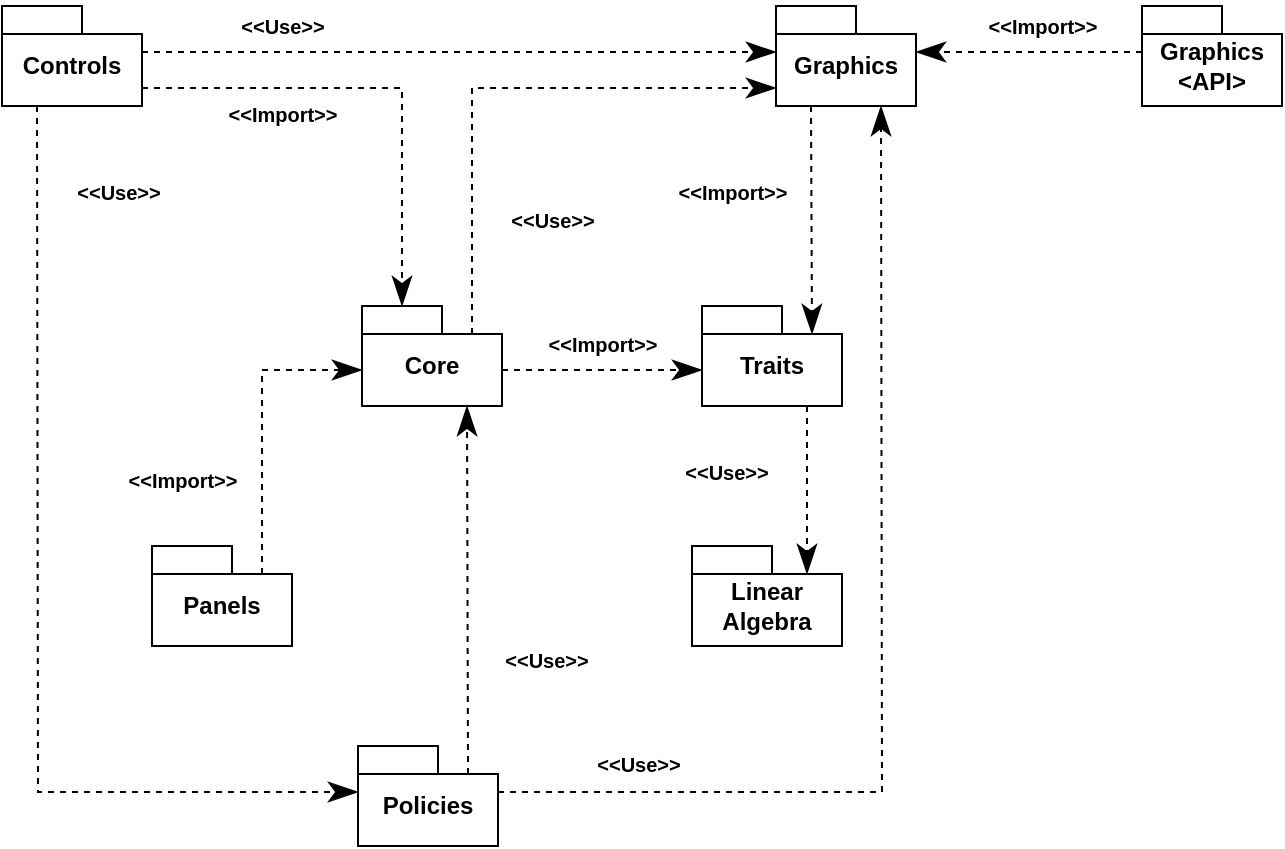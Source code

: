 <mxfile version="24.7.17">
  <diagram name="Page-1" id="6OrdaO6J7MUgNpT9gdIq">
    <mxGraphModel dx="864" dy="506" grid="1" gridSize="10" guides="1" tooltips="1" connect="1" arrows="1" fold="1" page="1" pageScale="1" pageWidth="850" pageHeight="1100" math="0" shadow="0">
      <root>
        <mxCell id="0" />
        <mxCell id="1" parent="0" />
        <mxCell id="bfbFzT0rsWZvuqu2YJhR-1" value="Graphics &amp;lt;API&amp;gt;" style="shape=folder;fontStyle=1;spacingTop=10;tabWidth=40;tabHeight=14;tabPosition=left;html=1;whiteSpace=wrap;fillColor=default;" vertex="1" parent="1">
          <mxGeometry x="750" y="430" width="70" height="50" as="geometry" />
        </mxCell>
        <mxCell id="bfbFzT0rsWZvuqu2YJhR-2" value="Linear Algebra" style="shape=folder;fontStyle=1;spacingTop=10;tabWidth=40;tabHeight=14;tabPosition=left;html=1;whiteSpace=wrap;" vertex="1" parent="1">
          <mxGeometry x="525" y="700" width="75" height="50" as="geometry" />
        </mxCell>
        <mxCell id="bfbFzT0rsWZvuqu2YJhR-3" value="Traits" style="shape=folder;fontStyle=1;spacingTop=10;tabWidth=40;tabHeight=14;tabPosition=left;html=1;whiteSpace=wrap;" vertex="1" parent="1">
          <mxGeometry x="530" y="580" width="70" height="50" as="geometry" />
        </mxCell>
        <mxCell id="bfbFzT0rsWZvuqu2YJhR-4" value="Core" style="shape=folder;fontStyle=1;spacingTop=10;tabWidth=40;tabHeight=14;tabPosition=left;html=1;whiteSpace=wrap;" vertex="1" parent="1">
          <mxGeometry x="360" y="580" width="70" height="50" as="geometry" />
        </mxCell>
        <mxCell id="bfbFzT0rsWZvuqu2YJhR-5" value="Controls" style="shape=folder;fontStyle=1;spacingTop=10;tabWidth=40;tabHeight=14;tabPosition=left;html=1;whiteSpace=wrap;" vertex="1" parent="1">
          <mxGeometry x="180" y="430" width="70" height="50" as="geometry" />
        </mxCell>
        <mxCell id="bfbFzT0rsWZvuqu2YJhR-6" value="Panels" style="shape=folder;fontStyle=1;spacingTop=10;tabWidth=40;tabHeight=14;tabPosition=left;html=1;whiteSpace=wrap;" vertex="1" parent="1">
          <mxGeometry x="255" y="700" width="70" height="50" as="geometry" />
        </mxCell>
        <mxCell id="bfbFzT0rsWZvuqu2YJhR-7" value="Graphics" style="shape=folder;fontStyle=1;spacingTop=10;tabWidth=40;tabHeight=14;tabPosition=left;html=1;whiteSpace=wrap;" vertex="1" parent="1">
          <mxGeometry x="567" y="430" width="70" height="50" as="geometry" />
        </mxCell>
        <mxCell id="bfbFzT0rsWZvuqu2YJhR-8" value="Policies" style="shape=folder;fontStyle=1;spacingTop=10;tabWidth=40;tabHeight=14;tabPosition=left;html=1;whiteSpace=wrap;" vertex="1" parent="1">
          <mxGeometry x="358" y="800" width="70" height="50" as="geometry" />
        </mxCell>
        <mxCell id="bfbFzT0rsWZvuqu2YJhR-9" value="" style="endArrow=classicThin;endSize=12;dashed=1;html=1;rounded=0;endFill=1;entryX=0;entryY=0;entryDx=57.5;entryDy=14;entryPerimeter=0;exitX=0.75;exitY=1;exitDx=0;exitDy=0;exitPerimeter=0;" edge="1" parent="1" source="bfbFzT0rsWZvuqu2YJhR-3" target="bfbFzT0rsWZvuqu2YJhR-2">
          <mxGeometry width="160" relative="1" as="geometry">
            <mxPoint x="680" y="604.71" as="sourcePoint" />
            <mxPoint x="840" y="604.71" as="targetPoint" />
          </mxGeometry>
        </mxCell>
        <mxCell id="bfbFzT0rsWZvuqu2YJhR-10" value="&lt;font style=&quot;font-size: 10px;&quot;&gt;&amp;lt;&amp;lt;Use&amp;gt;&amp;gt;&lt;/font&gt;" style="text;align=center;fontStyle=1;verticalAlign=middle;spacingLeft=3;spacingRight=3;strokeColor=none;rotatable=0;points=[[0,0.5],[1,0.5]];portConstraint=eastwest;html=1;" vertex="1" parent="1">
          <mxGeometry x="502" y="650" width="80" height="26" as="geometry" />
        </mxCell>
        <mxCell id="bfbFzT0rsWZvuqu2YJhR-11" value="" style="endArrow=classicThin;endSize=12;dashed=1;html=1;rounded=0;endFill=1;entryX=0;entryY=0;entryDx=0;entryDy=32;entryPerimeter=0;exitX=0;exitY=0;exitDx=70;exitDy=32;exitPerimeter=0;" edge="1" parent="1" source="bfbFzT0rsWZvuqu2YJhR-4" target="bfbFzT0rsWZvuqu2YJhR-3">
          <mxGeometry width="160" relative="1" as="geometry">
            <mxPoint x="500" y="605" as="sourcePoint" />
            <mxPoint x="610" y="605" as="targetPoint" />
          </mxGeometry>
        </mxCell>
        <mxCell id="bfbFzT0rsWZvuqu2YJhR-12" value="&lt;font style=&quot;font-size: 10px;&quot;&gt;&amp;lt;&amp;lt;Import&amp;gt;&amp;gt;&lt;/font&gt;" style="text;align=center;fontStyle=1;verticalAlign=middle;spacingLeft=3;spacingRight=3;strokeColor=none;rotatable=0;points=[[0,0.5],[1,0.5]];portConstraint=eastwest;html=1;" vertex="1" parent="1">
          <mxGeometry x="440" y="586" width="80" height="26" as="geometry" />
        </mxCell>
        <mxCell id="bfbFzT0rsWZvuqu2YJhR-13" value="" style="endArrow=classicThin;endSize=12;dashed=1;html=1;rounded=0;endFill=1;entryX=0;entryY=0;entryDx=0;entryDy=41;entryPerimeter=0;exitX=0;exitY=0;exitDx=55;exitDy=14;exitPerimeter=0;" edge="1" parent="1" source="bfbFzT0rsWZvuqu2YJhR-4" target="bfbFzT0rsWZvuqu2YJhR-7">
          <mxGeometry width="160" relative="1" as="geometry">
            <mxPoint x="510" y="615" as="sourcePoint" />
            <mxPoint x="620" y="615" as="targetPoint" />
            <Array as="points">
              <mxPoint x="415" y="471" />
            </Array>
          </mxGeometry>
        </mxCell>
        <mxCell id="bfbFzT0rsWZvuqu2YJhR-14" value="&lt;font style=&quot;font-size: 10px;&quot;&gt;&amp;lt;&amp;lt;Use&amp;gt;&amp;gt;&lt;/font&gt;" style="text;align=center;fontStyle=1;verticalAlign=middle;spacingLeft=3;spacingRight=3;strokeColor=none;rotatable=0;points=[[0,0.5],[1,0.5]];portConstraint=eastwest;html=1;" vertex="1" parent="1">
          <mxGeometry x="415" y="524" width="80" height="26" as="geometry" />
        </mxCell>
        <mxCell id="bfbFzT0rsWZvuqu2YJhR-15" value="" style="endArrow=classicThin;endSize=12;dashed=1;html=1;rounded=0;endFill=1;entryX=0;entryY=0;entryDx=55;entryDy=14;entryPerimeter=0;exitX=0.25;exitY=1;exitDx=0;exitDy=0;exitPerimeter=0;" edge="1" parent="1" source="bfbFzT0rsWZvuqu2YJhR-7" target="bfbFzT0rsWZvuqu2YJhR-3">
          <mxGeometry width="160" relative="1" as="geometry">
            <mxPoint x="475" y="590" as="sourcePoint" />
            <mxPoint x="475" y="490" as="targetPoint" />
            <Array as="points" />
          </mxGeometry>
        </mxCell>
        <mxCell id="bfbFzT0rsWZvuqu2YJhR-16" value="&lt;font style=&quot;font-size: 10px;&quot;&gt;&amp;lt;&amp;lt;Import&amp;gt;&amp;gt;&lt;/font&gt;" style="text;align=center;fontStyle=1;verticalAlign=middle;spacingLeft=3;spacingRight=3;strokeColor=none;rotatable=0;points=[[0,0.5],[1,0.5]];portConstraint=eastwest;html=1;" vertex="1" parent="1">
          <mxGeometry x="505" y="510" width="80" height="26" as="geometry" />
        </mxCell>
        <mxCell id="bfbFzT0rsWZvuqu2YJhR-17" value="" style="endArrow=classicThin;endSize=12;dashed=1;html=1;rounded=0;endFill=1;entryX=0;entryY=0;entryDx=0;entryDy=32;entryPerimeter=0;exitX=0;exitY=0;exitDx=55;exitDy=14;exitPerimeter=0;" edge="1" parent="1" source="bfbFzT0rsWZvuqu2YJhR-6" target="bfbFzT0rsWZvuqu2YJhR-4">
          <mxGeometry width="160" relative="1" as="geometry">
            <mxPoint x="250" y="605" as="sourcePoint" />
            <mxPoint x="360" y="605" as="targetPoint" />
            <Array as="points">
              <mxPoint x="310" y="612" />
            </Array>
          </mxGeometry>
        </mxCell>
        <mxCell id="bfbFzT0rsWZvuqu2YJhR-18" value="&lt;font style=&quot;font-size: 10px;&quot;&gt;&amp;lt;&amp;lt;Import&amp;gt;&amp;gt;&lt;/font&gt;" style="text;align=center;fontStyle=1;verticalAlign=middle;spacingLeft=3;spacingRight=3;strokeColor=none;rotatable=0;points=[[0,0.5],[1,0.5]];portConstraint=eastwest;html=1;" vertex="1" parent="1">
          <mxGeometry x="230" y="654" width="80" height="26" as="geometry" />
        </mxCell>
        <mxCell id="bfbFzT0rsWZvuqu2YJhR-19" value="" style="endArrow=classicThin;endSize=12;dashed=1;html=1;rounded=0;endFill=1;exitX=0;exitY=0;exitDx=70;exitDy=23;exitPerimeter=0;entryX=0;entryY=0;entryDx=0;entryDy=23;entryPerimeter=0;" edge="1" parent="1" source="bfbFzT0rsWZvuqu2YJhR-5" target="bfbFzT0rsWZvuqu2YJhR-7">
          <mxGeometry width="160" relative="1" as="geometry">
            <mxPoint x="250" y="465" as="sourcePoint" />
            <mxPoint x="480" y="450" as="targetPoint" />
          </mxGeometry>
        </mxCell>
        <mxCell id="bfbFzT0rsWZvuqu2YJhR-21" value="&lt;font style=&quot;font-size: 10px;&quot;&gt;&amp;lt;&amp;lt;Use&amp;gt;&amp;gt;&lt;/font&gt;" style="text;align=center;fontStyle=1;verticalAlign=middle;spacingLeft=3;spacingRight=3;strokeColor=none;rotatable=0;points=[[0,0.5],[1,0.5]];portConstraint=eastwest;html=1;" vertex="1" parent="1">
          <mxGeometry x="280" y="427" width="80" height="26" as="geometry" />
        </mxCell>
        <mxCell id="bfbFzT0rsWZvuqu2YJhR-22" value="" style="endArrow=classicThin;endSize=12;dashed=1;html=1;rounded=0;endFill=1;exitX=0;exitY=0;exitDx=70;exitDy=41;exitPerimeter=0;entryX=0;entryY=0;entryDx=20;entryDy=0;entryPerimeter=0;" edge="1" parent="1" source="bfbFzT0rsWZvuqu2YJhR-5" target="bfbFzT0rsWZvuqu2YJhR-4">
          <mxGeometry width="160" relative="1" as="geometry">
            <mxPoint x="260" y="465" as="sourcePoint" />
            <mxPoint x="360" y="480" as="targetPoint" />
            <Array as="points">
              <mxPoint x="380" y="471" />
            </Array>
          </mxGeometry>
        </mxCell>
        <mxCell id="bfbFzT0rsWZvuqu2YJhR-23" value="&lt;font style=&quot;font-size: 10px;&quot;&gt;&amp;lt;&amp;lt;Import&amp;gt;&amp;gt;&lt;/font&gt;" style="text;align=center;fontStyle=1;verticalAlign=middle;spacingLeft=3;spacingRight=3;strokeColor=none;rotatable=0;points=[[0,0.5],[1,0.5]];portConstraint=eastwest;html=1;" vertex="1" parent="1">
          <mxGeometry x="280" y="471" width="80" height="26" as="geometry" />
        </mxCell>
        <mxCell id="bfbFzT0rsWZvuqu2YJhR-24" value="" style="endArrow=classicThin;endSize=12;dashed=1;html=1;rounded=0;endFill=1;entryX=0.75;entryY=1;entryDx=0;entryDy=0;entryPerimeter=0;exitX=0;exitY=0;exitDx=70;exitDy=23;exitPerimeter=0;" edge="1" parent="1" source="bfbFzT0rsWZvuqu2YJhR-8" target="bfbFzT0rsWZvuqu2YJhR-7">
          <mxGeometry width="160" relative="1" as="geometry">
            <mxPoint x="750" y="586" as="sourcePoint" />
            <mxPoint x="750" y="700" as="targetPoint" />
            <Array as="points">
              <mxPoint x="620" y="823" />
            </Array>
          </mxGeometry>
        </mxCell>
        <mxCell id="bfbFzT0rsWZvuqu2YJhR-25" value="&lt;font style=&quot;font-size: 10px;&quot;&gt;&amp;lt;&amp;lt;Use&amp;gt;&amp;gt;&lt;/font&gt;" style="text;align=center;fontStyle=1;verticalAlign=middle;spacingLeft=3;spacingRight=3;strokeColor=none;rotatable=0;points=[[0,0.5],[1,0.5]];portConstraint=eastwest;html=1;" vertex="1" parent="1">
          <mxGeometry x="458" y="796" width="80" height="26" as="geometry" />
        </mxCell>
        <mxCell id="bfbFzT0rsWZvuqu2YJhR-26" value="" style="endArrow=classicThin;endSize=12;dashed=1;html=1;rounded=0;endFill=1;entryX=0.75;entryY=1;entryDx=0;entryDy=0;entryPerimeter=0;exitX=0;exitY=0;exitDx=55;exitDy=14;exitPerimeter=0;" edge="1" parent="1" source="bfbFzT0rsWZvuqu2YJhR-8" target="bfbFzT0rsWZvuqu2YJhR-4">
          <mxGeometry width="160" relative="1" as="geometry">
            <mxPoint x="320" y="690" as="sourcePoint" />
            <mxPoint x="320" y="754" as="targetPoint" />
          </mxGeometry>
        </mxCell>
        <mxCell id="bfbFzT0rsWZvuqu2YJhR-27" value="&lt;font style=&quot;font-size: 10px;&quot;&gt;&amp;lt;&amp;lt;Use&amp;gt;&amp;gt;&lt;/font&gt;" style="text;align=center;fontStyle=1;verticalAlign=middle;spacingLeft=3;spacingRight=3;strokeColor=none;rotatable=0;points=[[0,0.5],[1,0.5]];portConstraint=eastwest;html=1;" vertex="1" parent="1">
          <mxGeometry x="412" y="744" width="80" height="26" as="geometry" />
        </mxCell>
        <mxCell id="bfbFzT0rsWZvuqu2YJhR-28" value="" style="endArrow=classicThin;endSize=12;dashed=1;html=1;rounded=0;endFill=1;exitX=0.25;exitY=1;exitDx=0;exitDy=0;exitPerimeter=0;entryX=0;entryY=0;entryDx=0;entryDy=23;entryPerimeter=0;" edge="1" parent="1" source="bfbFzT0rsWZvuqu2YJhR-5" target="bfbFzT0rsWZvuqu2YJhR-8">
          <mxGeometry width="160" relative="1" as="geometry">
            <mxPoint x="56.5" y="612" as="sourcePoint" />
            <mxPoint x="373.5" y="612" as="targetPoint" />
            <Array as="points">
              <mxPoint x="198" y="823" />
            </Array>
          </mxGeometry>
        </mxCell>
        <mxCell id="bfbFzT0rsWZvuqu2YJhR-29" value="&lt;font style=&quot;font-size: 10px;&quot;&gt;&amp;lt;&amp;lt;Use&amp;gt;&amp;gt;&lt;/font&gt;" style="text;align=center;fontStyle=1;verticalAlign=middle;spacingLeft=3;spacingRight=3;strokeColor=none;rotatable=0;points=[[0,0.5],[1,0.5]];portConstraint=eastwest;html=1;" vertex="1" parent="1">
          <mxGeometry x="198" y="510" width="80" height="26" as="geometry" />
        </mxCell>
        <mxCell id="bfbFzT0rsWZvuqu2YJhR-33" value="" style="endArrow=classicThin;endSize=12;dashed=1;html=1;rounded=0;endFill=1;exitX=0;exitY=0;exitDx=0;exitDy=23;exitPerimeter=0;entryX=0;entryY=0;entryDx=70;entryDy=23;entryPerimeter=0;" edge="1" parent="1" source="bfbFzT0rsWZvuqu2YJhR-1" target="bfbFzT0rsWZvuqu2YJhR-7">
          <mxGeometry width="160" relative="1" as="geometry">
            <mxPoint x="550" y="550" as="sourcePoint" />
            <mxPoint x="867" y="550" as="targetPoint" />
          </mxGeometry>
        </mxCell>
        <mxCell id="bfbFzT0rsWZvuqu2YJhR-34" value="&lt;font style=&quot;font-size: 10px;&quot;&gt;&amp;lt;&amp;lt;Import&amp;gt;&amp;gt;&lt;/font&gt;" style="text;align=center;fontStyle=1;verticalAlign=middle;spacingLeft=3;spacingRight=3;strokeColor=none;rotatable=0;points=[[0,0.5],[1,0.5]];portConstraint=eastwest;html=1;" vertex="1" parent="1">
          <mxGeometry x="660" y="427" width="80" height="26" as="geometry" />
        </mxCell>
      </root>
    </mxGraphModel>
  </diagram>
</mxfile>
